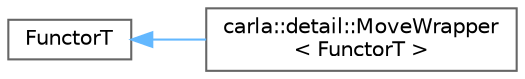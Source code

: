 digraph "类继承关系图"
{
 // INTERACTIVE_SVG=YES
 // LATEX_PDF_SIZE
  bgcolor="transparent";
  edge [fontname=Helvetica,fontsize=10,labelfontname=Helvetica,labelfontsize=10];
  node [fontname=Helvetica,fontsize=10,shape=box,height=0.2,width=0.4];
  rankdir="LR";
  Node0 [id="Node000000",label="FunctorT",height=0.2,width=0.4,color="grey40", fillcolor="white", style="filled",URL="$d5/d37/classFunctorT.html",tooltip=" "];
  Node0 -> Node1 [id="edge186_Node000000_Node000001",dir="back",color="steelblue1",style="solid",tooltip=" "];
  Node1 [id="Node000001",label="carla::detail::MoveWrapper\l\< FunctorT \>",height=0.2,width=0.4,color="grey40", fillcolor="white", style="filled",URL="$d6/d37/structcarla_1_1detail_1_1MoveWrapper.html",tooltip=" "];
}
